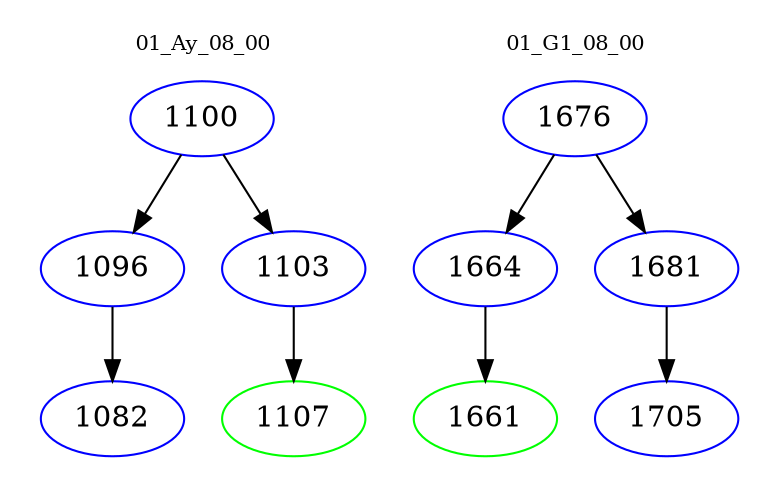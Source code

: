 digraph{
subgraph cluster_0 {
color = white
label = "01_Ay_08_00";
fontsize=10;
T0_1100 [label="1100", color="blue"]
T0_1100 -> T0_1096 [color="black"]
T0_1096 [label="1096", color="blue"]
T0_1096 -> T0_1082 [color="black"]
T0_1082 [label="1082", color="blue"]
T0_1100 -> T0_1103 [color="black"]
T0_1103 [label="1103", color="blue"]
T0_1103 -> T0_1107 [color="black"]
T0_1107 [label="1107", color="green"]
}
subgraph cluster_1 {
color = white
label = "01_G1_08_00";
fontsize=10;
T1_1676 [label="1676", color="blue"]
T1_1676 -> T1_1664 [color="black"]
T1_1664 [label="1664", color="blue"]
T1_1664 -> T1_1661 [color="black"]
T1_1661 [label="1661", color="green"]
T1_1676 -> T1_1681 [color="black"]
T1_1681 [label="1681", color="blue"]
T1_1681 -> T1_1705 [color="black"]
T1_1705 [label="1705", color="blue"]
}
}

